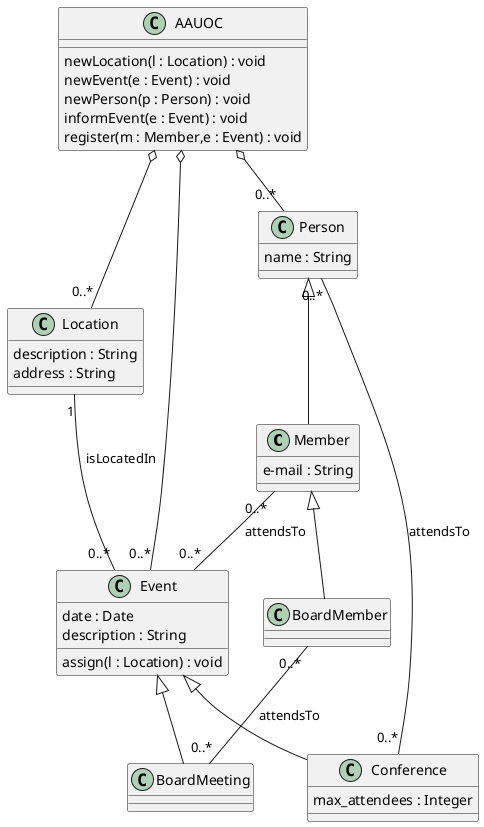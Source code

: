 @startuml
class Member{
e-mail : String
}
class BoardMember{

}
class Event{
date : Date
description : String

assign(l : Location) : void
}
class Conference{
max_attendees : Integer
}
class BoardMeeting{

}
class Location{
description : String
address : String
}
class Person{
name : String
}
class AAUOC{
newLocation(l : Location) : void
newEvent(e : Event) : void
newPerson(p : Person) : void
informEvent(e : Event) : void
register(m : Member,e : Event) : void
}

Event <|-- Conference
Event <|-- BoardMeeting
Person <|-- Member
Member <|-- BoardMember
AAUOC o-- "0..*" Person
AAUOC o-- "0..*" Event
AAUOC o-- "0..*" Location
Person "0..*" -- "0..*" Conference : attendsTo
Member "0..*" -- "0..*" Event : attendsTo
BoardMember "0..*" -- "0..*" BoardMeeting : attendsTo
Location "1" -- "0..*" Event : isLocatedIn
@enduml